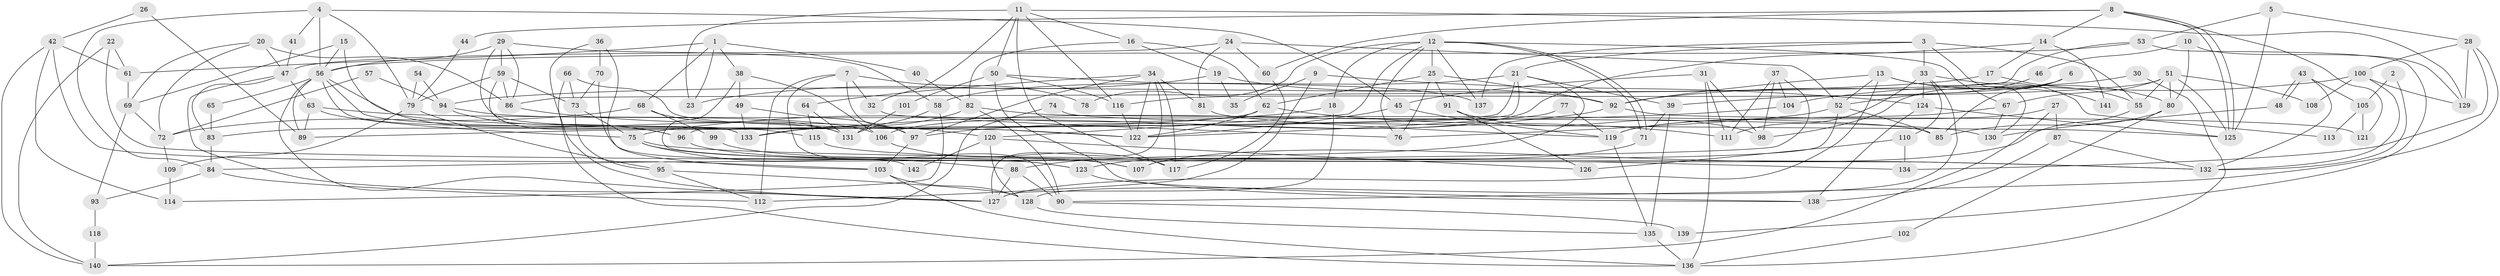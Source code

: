 // coarse degree distribution, {4: 0.125, 3: 0.10714285714285714, 5: 0.16071428571428573, 6: 0.16071428571428573, 14: 0.017857142857142856, 7: 0.23214285714285715, 9: 0.08928571428571429, 10: 0.07142857142857142, 2: 0.017857142857142856, 11: 0.017857142857142856}
// Generated by graph-tools (version 1.1) at 2025/37/03/04/25 23:37:00]
// undirected, 142 vertices, 284 edges
graph export_dot {
  node [color=gray90,style=filled];
  1;
  2;
  3;
  4;
  5;
  6;
  7;
  8;
  9;
  10;
  11;
  12;
  13;
  14;
  15;
  16;
  17;
  18;
  19;
  20;
  21;
  22;
  23;
  24;
  25;
  26;
  27;
  28;
  29;
  30;
  31;
  32;
  33;
  34;
  35;
  36;
  37;
  38;
  39;
  40;
  41;
  42;
  43;
  44;
  45;
  46;
  47;
  48;
  49;
  50;
  51;
  52;
  53;
  54;
  55;
  56;
  57;
  58;
  59;
  60;
  61;
  62;
  63;
  64;
  65;
  66;
  67;
  68;
  69;
  70;
  71;
  72;
  73;
  74;
  75;
  76;
  77;
  78;
  79;
  80;
  81;
  82;
  83;
  84;
  85;
  86;
  87;
  88;
  89;
  90;
  91;
  92;
  93;
  94;
  95;
  96;
  97;
  98;
  99;
  100;
  101;
  102;
  103;
  104;
  105;
  106;
  107;
  108;
  109;
  110;
  111;
  112;
  113;
  114;
  115;
  116;
  117;
  118;
  119;
  120;
  121;
  122;
  123;
  124;
  125;
  126;
  127;
  128;
  129;
  130;
  131;
  132;
  133;
  134;
  135;
  136;
  137;
  138;
  139;
  140;
  141;
  142;
  1 -- 38;
  1 -- 23;
  1 -- 40;
  1 -- 61;
  1 -- 68;
  2 -- 105;
  2 -- 132;
  3 -- 137;
  3 -- 130;
  3 -- 21;
  3 -- 33;
  3 -- 55;
  4 -- 56;
  4 -- 45;
  4 -- 41;
  4 -- 79;
  4 -- 84;
  5 -- 28;
  5 -- 125;
  5 -- 53;
  6 -- 85;
  6 -- 39;
  6 -- 98;
  7 -- 97;
  7 -- 32;
  7 -- 78;
  7 -- 90;
  7 -- 112;
  8 -- 125;
  8 -- 125;
  8 -- 60;
  8 -- 14;
  8 -- 44;
  8 -- 121;
  9 -- 112;
  9 -- 124;
  9 -- 35;
  10 -- 129;
  10 -- 80;
  10 -- 46;
  11 -- 50;
  11 -- 16;
  11 -- 23;
  11 -- 32;
  11 -- 116;
  11 -- 117;
  11 -- 129;
  12 -- 25;
  12 -- 71;
  12 -- 71;
  12 -- 18;
  12 -- 67;
  12 -- 76;
  12 -- 78;
  12 -- 120;
  12 -- 137;
  13 -- 127;
  13 -- 52;
  13 -- 92;
  13 -- 113;
  13 -- 141;
  14 -- 17;
  14 -- 106;
  14 -- 141;
  15 -- 56;
  15 -- 69;
  15 -- 131;
  16 -- 62;
  16 -- 82;
  16 -- 19;
  17 -- 55;
  17 -- 94;
  18 -- 127;
  18 -- 75;
  19 -- 92;
  19 -- 23;
  19 -- 35;
  20 -- 69;
  20 -- 86;
  20 -- 47;
  20 -- 72;
  21 -- 88;
  21 -- 39;
  21 -- 58;
  21 -- 89;
  21 -- 96;
  22 -- 61;
  22 -- 132;
  22 -- 140;
  24 -- 52;
  24 -- 47;
  24 -- 60;
  24 -- 81;
  25 -- 62;
  25 -- 91;
  25 -- 76;
  25 -- 92;
  26 -- 89;
  26 -- 42;
  27 -- 140;
  27 -- 119;
  27 -- 87;
  28 -- 129;
  28 -- 90;
  28 -- 100;
  28 -- 134;
  29 -- 86;
  29 -- 56;
  29 -- 58;
  29 -- 59;
  29 -- 133;
  30 -- 136;
  30 -- 92;
  31 -- 136;
  31 -- 98;
  31 -- 45;
  31 -- 111;
  32 -- 76;
  33 -- 128;
  33 -- 80;
  33 -- 110;
  33 -- 111;
  33 -- 124;
  34 -- 127;
  34 -- 81;
  34 -- 64;
  34 -- 97;
  34 -- 117;
  34 -- 122;
  36 -- 127;
  36 -- 103;
  36 -- 70;
  37 -- 84;
  37 -- 111;
  37 -- 98;
  37 -- 104;
  38 -- 49;
  38 -- 106;
  38 -- 123;
  39 -- 71;
  39 -- 135;
  40 -- 82;
  41 -- 47;
  42 -- 103;
  42 -- 114;
  42 -- 61;
  42 -- 140;
  43 -- 48;
  43 -- 48;
  43 -- 132;
  43 -- 105;
  44 -- 79;
  45 -- 122;
  45 -- 119;
  46 -- 52;
  47 -- 63;
  47 -- 83;
  47 -- 127;
  48 -- 130;
  49 -- 133;
  49 -- 97;
  50 -- 116;
  50 -- 138;
  50 -- 101;
  50 -- 137;
  51 -- 116;
  51 -- 125;
  51 -- 55;
  51 -- 67;
  51 -- 80;
  51 -- 108;
  52 -- 76;
  52 -- 107;
  52 -- 85;
  53 -- 86;
  53 -- 56;
  53 -- 139;
  54 -- 94;
  54 -- 79;
  55 -- 107;
  56 -- 133;
  56 -- 65;
  56 -- 89;
  56 -- 115;
  56 -- 122;
  56 -- 127;
  57 -- 72;
  57 -- 94;
  58 -- 114;
  58 -- 131;
  59 -- 73;
  59 -- 79;
  59 -- 86;
  59 -- 96;
  60 -- 117;
  61 -- 69;
  62 -- 111;
  62 -- 122;
  62 -- 83;
  63 -- 75;
  63 -- 89;
  63 -- 130;
  64 -- 131;
  64 -- 115;
  65 -- 83;
  66 -- 136;
  66 -- 122;
  66 -- 73;
  67 -- 119;
  67 -- 130;
  68 -- 131;
  68 -- 72;
  68 -- 99;
  69 -- 72;
  69 -- 93;
  70 -- 73;
  70 -- 142;
  71 -- 123;
  72 -- 109;
  73 -- 95;
  73 -- 75;
  74 -- 140;
  74 -- 125;
  75 -- 88;
  75 -- 123;
  75 -- 132;
  77 -- 122;
  77 -- 119;
  79 -- 95;
  79 -- 109;
  80 -- 85;
  80 -- 102;
  81 -- 119;
  82 -- 90;
  82 -- 85;
  82 -- 133;
  83 -- 84;
  84 -- 93;
  84 -- 112;
  86 -- 120;
  87 -- 132;
  87 -- 138;
  88 -- 127;
  88 -- 90;
  90 -- 139;
  91 -- 98;
  91 -- 126;
  92 -- 97;
  92 -- 121;
  93 -- 118;
  94 -- 106;
  94 -- 96;
  95 -- 112;
  95 -- 128;
  96 -- 107;
  97 -- 103;
  99 -- 107;
  100 -- 104;
  100 -- 108;
  100 -- 129;
  100 -- 132;
  101 -- 131;
  102 -- 136;
  103 -- 128;
  103 -- 136;
  104 -- 133;
  105 -- 121;
  105 -- 113;
  106 -- 117;
  109 -- 114;
  110 -- 134;
  110 -- 126;
  115 -- 134;
  116 -- 122;
  118 -- 140;
  119 -- 135;
  120 -- 128;
  120 -- 126;
  120 -- 142;
  123 -- 138;
  124 -- 138;
  124 -- 125;
  128 -- 135;
  135 -- 136;
}
